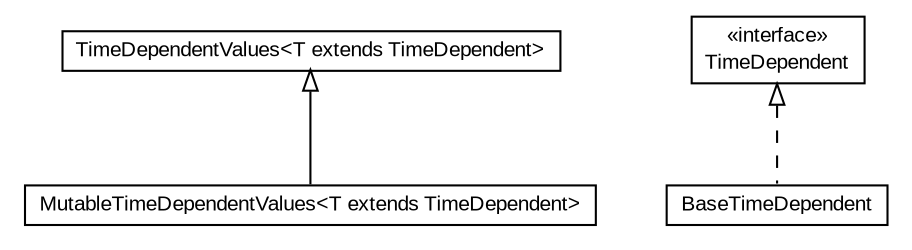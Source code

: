 #!/usr/local/bin/dot
#
# Class diagram 
# Generated by UMLGraph version R5_6-24-gf6e263 (http://www.umlgraph.org/)
#

digraph G {
	edge [fontname="arial",fontsize=10,labelfontname="arial",labelfontsize=10];
	node [fontname="arial",fontsize=10,shape=plaintext];
	nodesep=0.25;
	ranksep=0.5;
	// eu.europa.esig.dss.util.TimeDependentValues<T extends eu.europa.esig.dss.util.TimeDependent>
	c3651 [label=<<table title="eu.europa.esig.dss.util.TimeDependentValues" border="0" cellborder="1" cellspacing="0" cellpadding="2" port="p" href="./TimeDependentValues.html">
		<tr><td><table border="0" cellspacing="0" cellpadding="1">
<tr><td align="center" balign="center"> TimeDependentValues&lt;T extends TimeDependent&gt; </td></tr>
		</table></td></tr>
		</table>>, URL="./TimeDependentValues.html", fontname="arial", fontcolor="black", fontsize=10.0];
	// eu.europa.esig.dss.util.TimeDependent
	c3652 [label=<<table title="eu.europa.esig.dss.util.TimeDependent" border="0" cellborder="1" cellspacing="0" cellpadding="2" port="p" href="./TimeDependent.html">
		<tr><td><table border="0" cellspacing="0" cellpadding="1">
<tr><td align="center" balign="center"> &#171;interface&#187; </td></tr>
<tr><td align="center" balign="center"> TimeDependent </td></tr>
		</table></td></tr>
		</table>>, URL="./TimeDependent.html", fontname="arial", fontcolor="black", fontsize=10.0];
	// eu.europa.esig.dss.util.MutableTimeDependentValues<T extends eu.europa.esig.dss.util.TimeDependent>
	c3653 [label=<<table title="eu.europa.esig.dss.util.MutableTimeDependentValues" border="0" cellborder="1" cellspacing="0" cellpadding="2" port="p" href="./MutableTimeDependentValues.html">
		<tr><td><table border="0" cellspacing="0" cellpadding="1">
<tr><td align="center" balign="center"> MutableTimeDependentValues&lt;T extends TimeDependent&gt; </td></tr>
		</table></td></tr>
		</table>>, URL="./MutableTimeDependentValues.html", fontname="arial", fontcolor="black", fontsize=10.0];
	// eu.europa.esig.dss.util.BaseTimeDependent
	c3654 [label=<<table title="eu.europa.esig.dss.util.BaseTimeDependent" border="0" cellborder="1" cellspacing="0" cellpadding="2" port="p" href="./BaseTimeDependent.html">
		<tr><td><table border="0" cellspacing="0" cellpadding="1">
<tr><td align="center" balign="center"> BaseTimeDependent </td></tr>
		</table></td></tr>
		</table>>, URL="./BaseTimeDependent.html", fontname="arial", fontcolor="black", fontsize=10.0];
	//eu.europa.esig.dss.util.MutableTimeDependentValues<T extends eu.europa.esig.dss.util.TimeDependent> extends eu.europa.esig.dss.util.TimeDependentValues<T>
	c3651:p -> c3653:p [dir=back,arrowtail=empty];
	//eu.europa.esig.dss.util.BaseTimeDependent implements eu.europa.esig.dss.util.TimeDependent
	c3652:p -> c3654:p [dir=back,arrowtail=empty,style=dashed];
}


